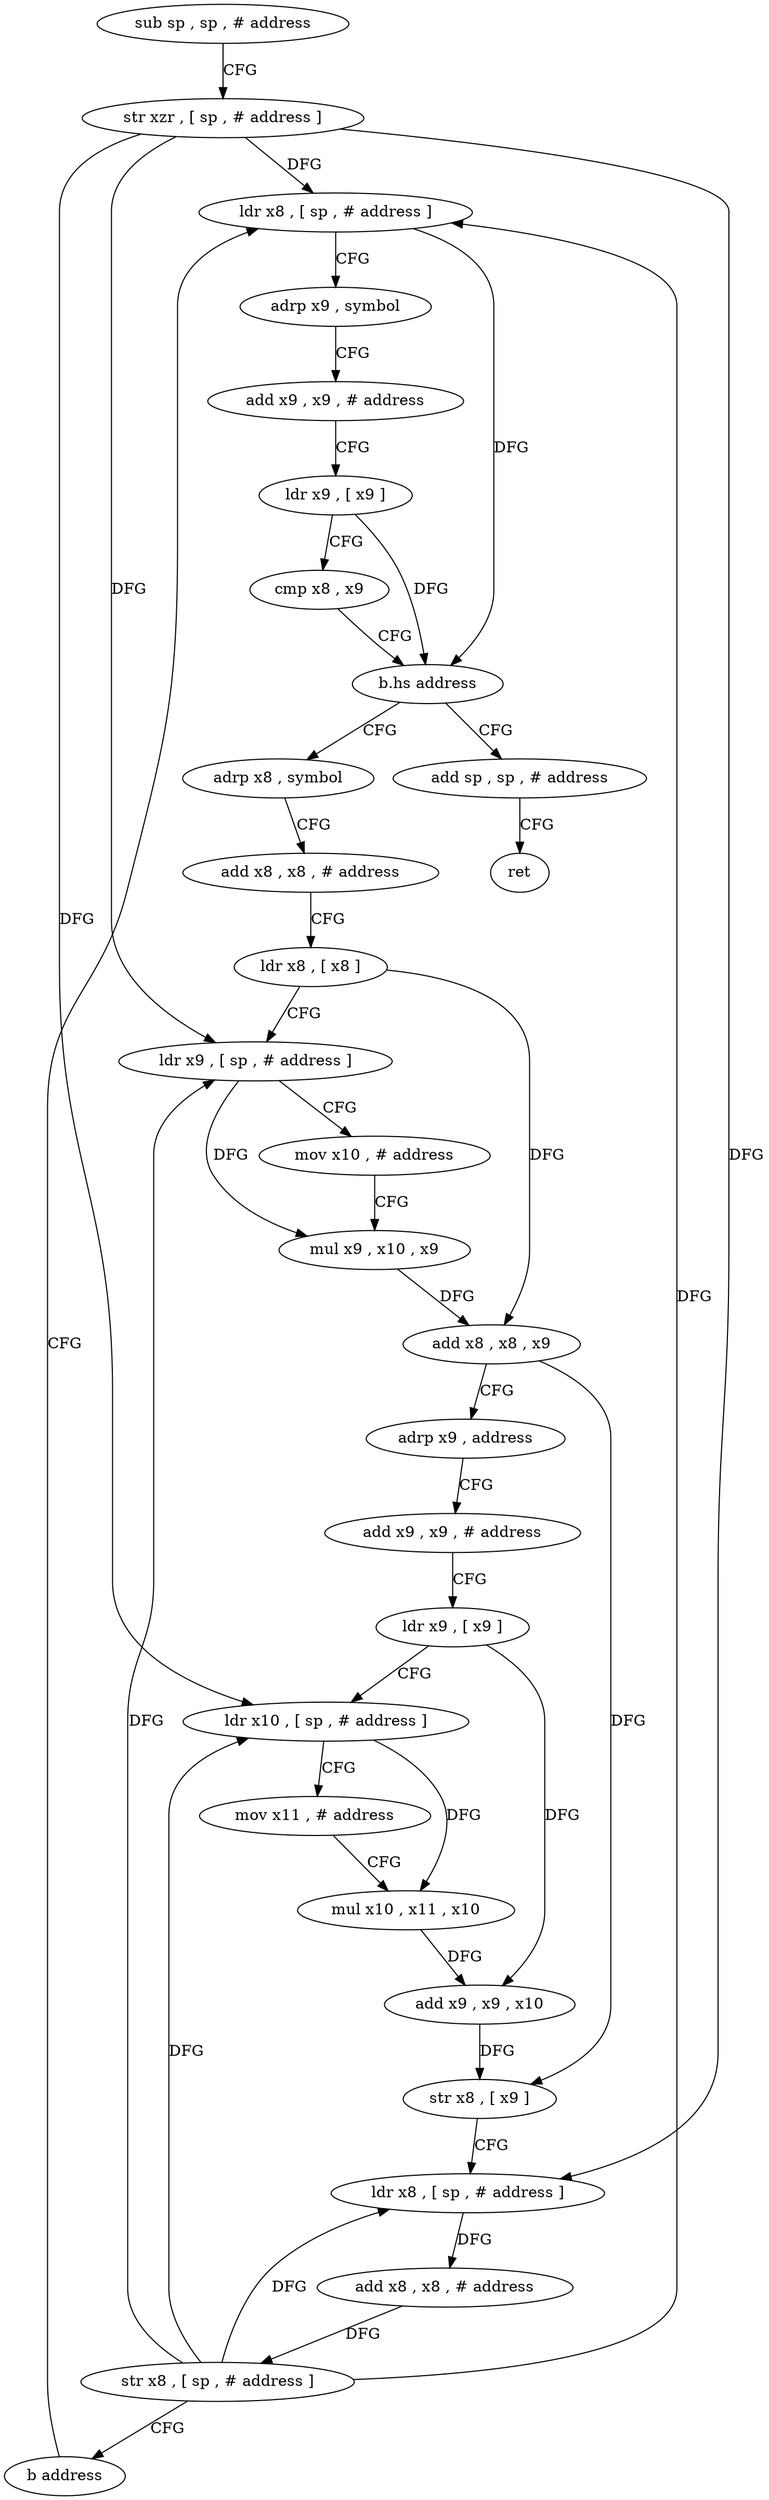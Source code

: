 digraph "func" {
"4236656" [label = "sub sp , sp , # address" ]
"4236660" [label = "str xzr , [ sp , # address ]" ]
"4236664" [label = "ldr x8 , [ sp , # address ]" ]
"4236764" [label = "add sp , sp , # address" ]
"4236768" [label = "ret" ]
"4236688" [label = "adrp x8 , symbol" ]
"4236692" [label = "add x8 , x8 , # address" ]
"4236696" [label = "ldr x8 , [ x8 ]" ]
"4236700" [label = "ldr x9 , [ sp , # address ]" ]
"4236704" [label = "mov x10 , # address" ]
"4236708" [label = "mul x9 , x10 , x9" ]
"4236712" [label = "add x8 , x8 , x9" ]
"4236716" [label = "adrp x9 , address" ]
"4236720" [label = "add x9 , x9 , # address" ]
"4236724" [label = "ldr x9 , [ x9 ]" ]
"4236728" [label = "ldr x10 , [ sp , # address ]" ]
"4236732" [label = "mov x11 , # address" ]
"4236736" [label = "mul x10 , x11 , x10" ]
"4236740" [label = "add x9 , x9 , x10" ]
"4236744" [label = "str x8 , [ x9 ]" ]
"4236748" [label = "ldr x8 , [ sp , # address ]" ]
"4236752" [label = "add x8 , x8 , # address" ]
"4236756" [label = "str x8 , [ sp , # address ]" ]
"4236760" [label = "b address" ]
"4236668" [label = "adrp x9 , symbol" ]
"4236672" [label = "add x9 , x9 , # address" ]
"4236676" [label = "ldr x9 , [ x9 ]" ]
"4236680" [label = "cmp x8 , x9" ]
"4236684" [label = "b.hs address" ]
"4236656" -> "4236660" [ label = "CFG" ]
"4236660" -> "4236664" [ label = "DFG" ]
"4236660" -> "4236700" [ label = "DFG" ]
"4236660" -> "4236728" [ label = "DFG" ]
"4236660" -> "4236748" [ label = "DFG" ]
"4236664" -> "4236668" [ label = "CFG" ]
"4236664" -> "4236684" [ label = "DFG" ]
"4236764" -> "4236768" [ label = "CFG" ]
"4236688" -> "4236692" [ label = "CFG" ]
"4236692" -> "4236696" [ label = "CFG" ]
"4236696" -> "4236700" [ label = "CFG" ]
"4236696" -> "4236712" [ label = "DFG" ]
"4236700" -> "4236704" [ label = "CFG" ]
"4236700" -> "4236708" [ label = "DFG" ]
"4236704" -> "4236708" [ label = "CFG" ]
"4236708" -> "4236712" [ label = "DFG" ]
"4236712" -> "4236716" [ label = "CFG" ]
"4236712" -> "4236744" [ label = "DFG" ]
"4236716" -> "4236720" [ label = "CFG" ]
"4236720" -> "4236724" [ label = "CFG" ]
"4236724" -> "4236728" [ label = "CFG" ]
"4236724" -> "4236740" [ label = "DFG" ]
"4236728" -> "4236732" [ label = "CFG" ]
"4236728" -> "4236736" [ label = "DFG" ]
"4236732" -> "4236736" [ label = "CFG" ]
"4236736" -> "4236740" [ label = "DFG" ]
"4236740" -> "4236744" [ label = "DFG" ]
"4236744" -> "4236748" [ label = "CFG" ]
"4236748" -> "4236752" [ label = "DFG" ]
"4236752" -> "4236756" [ label = "DFG" ]
"4236756" -> "4236760" [ label = "CFG" ]
"4236756" -> "4236664" [ label = "DFG" ]
"4236756" -> "4236700" [ label = "DFG" ]
"4236756" -> "4236728" [ label = "DFG" ]
"4236756" -> "4236748" [ label = "DFG" ]
"4236760" -> "4236664" [ label = "CFG" ]
"4236668" -> "4236672" [ label = "CFG" ]
"4236672" -> "4236676" [ label = "CFG" ]
"4236676" -> "4236680" [ label = "CFG" ]
"4236676" -> "4236684" [ label = "DFG" ]
"4236680" -> "4236684" [ label = "CFG" ]
"4236684" -> "4236764" [ label = "CFG" ]
"4236684" -> "4236688" [ label = "CFG" ]
}
